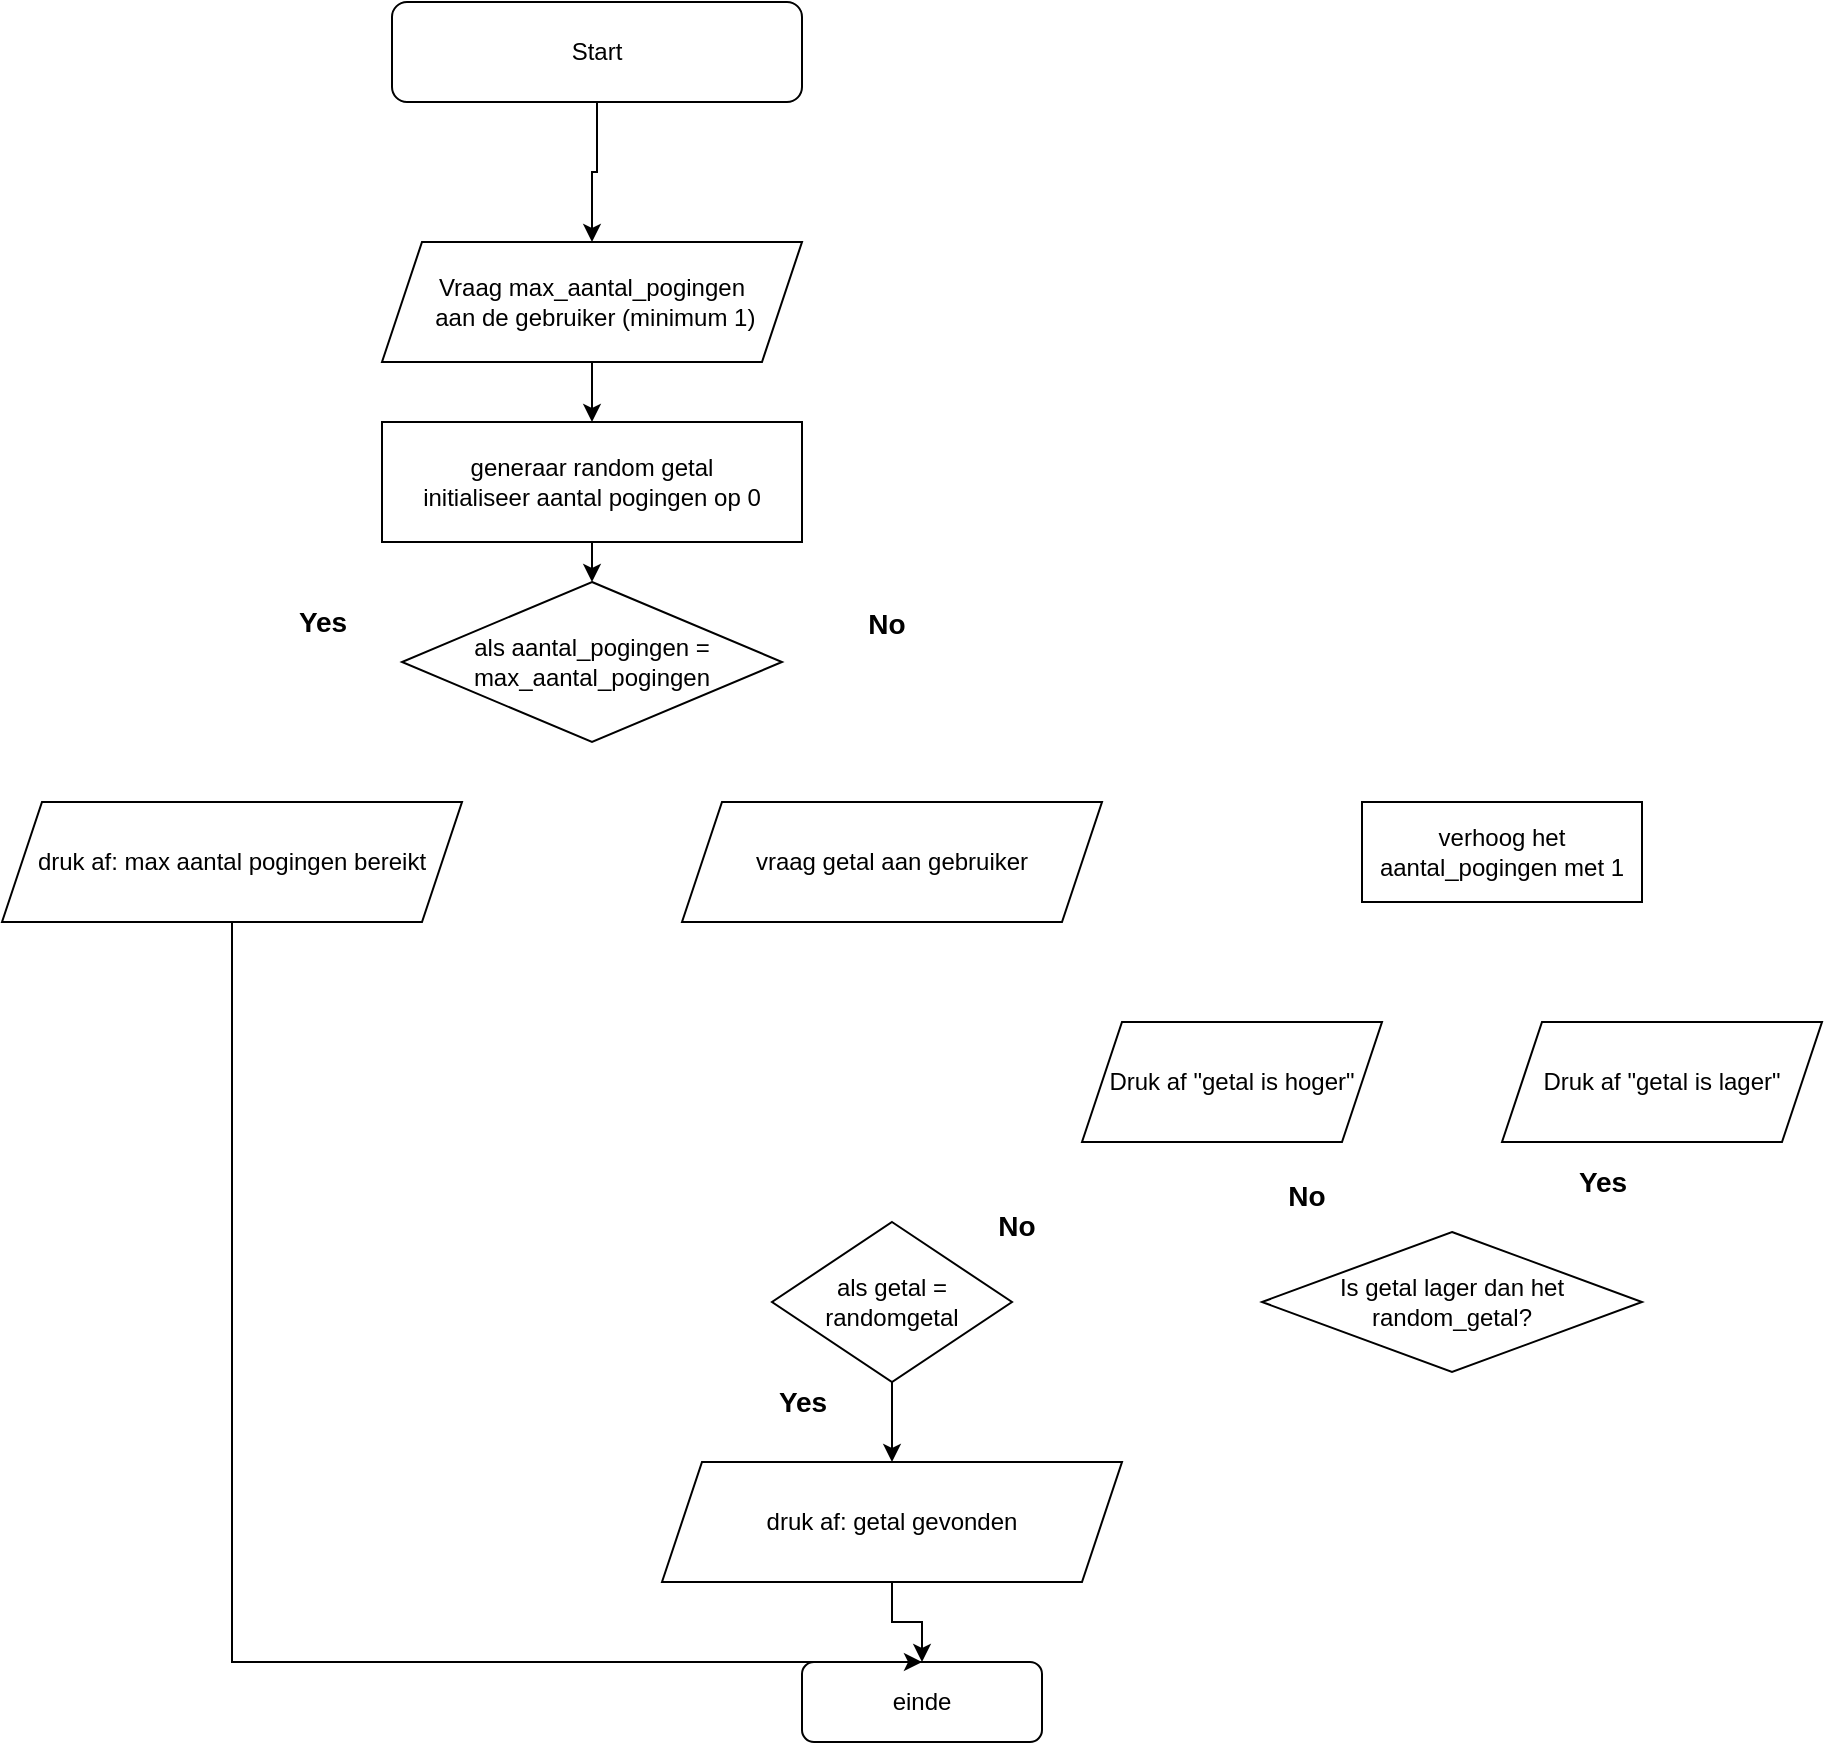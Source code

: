 <mxfile version="24.8.6">
  <diagram name="Page-1" id="eVvW2JaD4IPm_MehrP5j">
    <mxGraphModel dx="2346" dy="1731" grid="1" gridSize="10" guides="1" tooltips="1" connect="1" arrows="1" fold="1" page="1" pageScale="1" pageWidth="850" pageHeight="1100" math="0" shadow="0">
      <root>
        <mxCell id="0" />
        <mxCell id="1" parent="0" />
        <mxCell id="UcOkbDM3o_6liZAEe9FU-47" style="edgeStyle=orthogonalEdgeStyle;rounded=0;orthogonalLoop=1;jettySize=auto;html=1;exitX=0.5;exitY=1;exitDx=0;exitDy=0;entryX=0.5;entryY=0;entryDx=0;entryDy=0;" edge="1" parent="1" source="UcOkbDM3o_6liZAEe9FU-2" target="UcOkbDM3o_6liZAEe9FU-5">
          <mxGeometry relative="1" as="geometry" />
        </mxCell>
        <mxCell id="UcOkbDM3o_6liZAEe9FU-2" value="Start" style="rounded=1;whiteSpace=wrap;html=1;" vertex="1" parent="1">
          <mxGeometry x="115" y="-960" width="205" height="50" as="geometry" />
        </mxCell>
        <mxCell id="UcOkbDM3o_6liZAEe9FU-4" value="generaar random getal&lt;div&gt;initialiseer aantal pogingen op 0&lt;/div&gt;" style="rounded=0;whiteSpace=wrap;html=1;" vertex="1" parent="1">
          <mxGeometry x="110" y="-750" width="210" height="60" as="geometry" />
        </mxCell>
        <mxCell id="UcOkbDM3o_6liZAEe9FU-45" style="edgeStyle=orthogonalEdgeStyle;rounded=0;orthogonalLoop=1;jettySize=auto;html=1;exitX=0.5;exitY=1;exitDx=0;exitDy=0;entryX=0.5;entryY=0;entryDx=0;entryDy=0;" edge="1" parent="1" source="UcOkbDM3o_6liZAEe9FU-5" target="UcOkbDM3o_6liZAEe9FU-4">
          <mxGeometry relative="1" as="geometry" />
        </mxCell>
        <mxCell id="UcOkbDM3o_6liZAEe9FU-5" value="Vraag max_aantal_pogingen&lt;div&gt;&amp;nbsp;aan de gebruiker (minimum 1)&lt;/div&gt;" style="shape=parallelogram;perimeter=parallelogramPerimeter;whiteSpace=wrap;html=1;fixedSize=1;" vertex="1" parent="1">
          <mxGeometry x="110" y="-840" width="210" height="60" as="geometry" />
        </mxCell>
        <mxCell id="UcOkbDM3o_6liZAEe9FU-7" value="" style="edgeStyle=orthogonalEdgeStyle;rounded=0;orthogonalLoop=1;jettySize=auto;html=1;" edge="1" parent="1" source="UcOkbDM3o_6liZAEe9FU-8" target="UcOkbDM3o_6liZAEe9FU-10">
          <mxGeometry relative="1" as="geometry" />
        </mxCell>
        <mxCell id="UcOkbDM3o_6liZAEe9FU-36" value="Yes" style="edgeLabel;html=1;align=center;verticalAlign=middle;resizable=0;points=[];fontStyle=1;fontSize=14;" vertex="1" connectable="0" parent="UcOkbDM3o_6liZAEe9FU-7">
          <mxGeometry x="-0.22" y="1" relative="1" as="geometry">
            <mxPoint x="-286" y="-396" as="offset" />
          </mxGeometry>
        </mxCell>
        <mxCell id="UcOkbDM3o_6liZAEe9FU-8" value="als getal = randomgetal" style="rhombus;whiteSpace=wrap;html=1;" vertex="1" parent="1">
          <mxGeometry x="305" y="-350" width="120" height="80" as="geometry" />
        </mxCell>
        <mxCell id="UcOkbDM3o_6liZAEe9FU-9" value="" style="edgeStyle=orthogonalEdgeStyle;rounded=0;orthogonalLoop=1;jettySize=auto;html=1;" edge="1" parent="1" source="UcOkbDM3o_6liZAEe9FU-10" target="UcOkbDM3o_6liZAEe9FU-11">
          <mxGeometry relative="1" as="geometry" />
        </mxCell>
        <mxCell id="UcOkbDM3o_6liZAEe9FU-10" value="druk af: getal gevonden" style="shape=parallelogram;perimeter=parallelogramPerimeter;whiteSpace=wrap;html=1;fixedSize=1;" vertex="1" parent="1">
          <mxGeometry x="250" y="-230" width="230" height="60" as="geometry" />
        </mxCell>
        <mxCell id="UcOkbDM3o_6liZAEe9FU-11" value="einde" style="rounded=1;whiteSpace=wrap;html=1;" vertex="1" parent="1">
          <mxGeometry x="320" y="-130" width="120" height="40" as="geometry" />
        </mxCell>
        <mxCell id="UcOkbDM3o_6liZAEe9FU-14" value="Is getal lager dan het random_getal?" style="rhombus;whiteSpace=wrap;html=1;" vertex="1" parent="1">
          <mxGeometry x="550" y="-345" width="190" height="70" as="geometry" />
        </mxCell>
        <mxCell id="UcOkbDM3o_6liZAEe9FU-15" value="Druk af &quot;getal is lager&quot;" style="shape=parallelogram;perimeter=parallelogramPerimeter;whiteSpace=wrap;html=1;fixedSize=1;" vertex="1" parent="1">
          <mxGeometry x="670" y="-450" width="160" height="60" as="geometry" />
        </mxCell>
        <mxCell id="UcOkbDM3o_6liZAEe9FU-16" value="Druk af &quot;getal is hoger&quot;" style="shape=parallelogram;perimeter=parallelogramPerimeter;whiteSpace=wrap;html=1;fixedSize=1;" vertex="1" parent="1">
          <mxGeometry x="460" y="-450" width="150" height="60" as="geometry" />
        </mxCell>
        <mxCell id="UcOkbDM3o_6liZAEe9FU-39" style="edgeStyle=orthogonalEdgeStyle;rounded=0;orthogonalLoop=1;jettySize=auto;html=1;exitX=0.5;exitY=1;exitDx=0;exitDy=0;entryX=0.5;entryY=0;entryDx=0;entryDy=0;" edge="1" parent="1" source="UcOkbDM3o_6liZAEe9FU-27" target="UcOkbDM3o_6liZAEe9FU-11">
          <mxGeometry relative="1" as="geometry">
            <Array as="points">
              <mxPoint x="35" y="-130" />
            </Array>
          </mxGeometry>
        </mxCell>
        <mxCell id="UcOkbDM3o_6liZAEe9FU-27" value="druk af: max aantal pogingen bereikt" style="shape=parallelogram;perimeter=parallelogramPerimeter;whiteSpace=wrap;html=1;fixedSize=1;" vertex="1" parent="1">
          <mxGeometry x="-80" y="-560" width="230" height="60" as="geometry" />
        </mxCell>
        <mxCell id="UcOkbDM3o_6liZAEe9FU-48" value="verhoog het aantal_pogingen met 1" style="rounded=0;whiteSpace=wrap;html=1;" vertex="1" parent="1">
          <mxGeometry x="600" y="-560" width="140" height="50" as="geometry" />
        </mxCell>
        <mxCell id="UcOkbDM3o_6liZAEe9FU-61" value="" style="edgeStyle=orthogonalEdgeStyle;rounded=0;orthogonalLoop=1;jettySize=auto;html=1;exitX=0.5;exitY=1;exitDx=0;exitDy=0;entryX=0.5;entryY=0;entryDx=0;entryDy=0;" edge="1" parent="1" source="UcOkbDM3o_6liZAEe9FU-4" target="UcOkbDM3o_6liZAEe9FU-25">
          <mxGeometry relative="1" as="geometry">
            <mxPoint x="235" y="-670" as="sourcePoint" />
            <mxPoint x="240" y="-510" as="targetPoint" />
          </mxGeometry>
        </mxCell>
        <mxCell id="UcOkbDM3o_6liZAEe9FU-25" value="als aantal_pogingen = max_aantal_pogingen" style="rhombus;whiteSpace=wrap;html=1;" vertex="1" parent="1">
          <mxGeometry x="120" y="-670" width="190" height="80" as="geometry" />
        </mxCell>
        <mxCell id="UcOkbDM3o_6liZAEe9FU-12" value="vraag getal aan gebruiker" style="shape=parallelogram;perimeter=parallelogramPerimeter;whiteSpace=wrap;html=1;fixedSize=1;" vertex="1" parent="1">
          <mxGeometry x="260" y="-560" width="210" height="60" as="geometry" />
        </mxCell>
        <mxCell id="UcOkbDM3o_6liZAEe9FU-64" value="No" style="edgeLabel;html=1;align=center;verticalAlign=middle;resizable=0;points=[];fontStyle=1;fontSize=14;" vertex="1" connectable="0" parent="1">
          <mxGeometry x="365.0" y="-650.004" as="geometry">
            <mxPoint x="-3" y="1" as="offset" />
          </mxGeometry>
        </mxCell>
        <mxCell id="UcOkbDM3o_6liZAEe9FU-72" value="No" style="edgeLabel;html=1;align=center;verticalAlign=middle;resizable=0;points=[];fontStyle=1;fontSize=14;" vertex="1" connectable="0" parent="1">
          <mxGeometry x="425.0" y="-345.004" as="geometry">
            <mxPoint x="2" y="-3" as="offset" />
          </mxGeometry>
        </mxCell>
        <mxCell id="UcOkbDM3o_6liZAEe9FU-73" value="Yes" style="edgeLabel;html=1;align=center;verticalAlign=middle;resizable=0;points=[];fontStyle=1;fontSize=14;" vertex="1" connectable="0" parent="1">
          <mxGeometry x="320" y="-260.004" as="geometry" />
        </mxCell>
        <mxCell id="UcOkbDM3o_6liZAEe9FU-74" value="Yes" style="edgeLabel;html=1;align=center;verticalAlign=middle;resizable=0;points=[];fontStyle=1;fontSize=14;" vertex="1" connectable="0" parent="1">
          <mxGeometry x="720" y="-370.004" as="geometry" />
        </mxCell>
        <mxCell id="UcOkbDM3o_6liZAEe9FU-75" value="No" style="edgeLabel;html=1;align=center;verticalAlign=middle;resizable=0;points=[];fontStyle=1;fontSize=14;" vertex="1" connectable="0" parent="1">
          <mxGeometry x="570.0" y="-360.004" as="geometry">
            <mxPoint x="2" y="-3" as="offset" />
          </mxGeometry>
        </mxCell>
      </root>
    </mxGraphModel>
  </diagram>
</mxfile>
